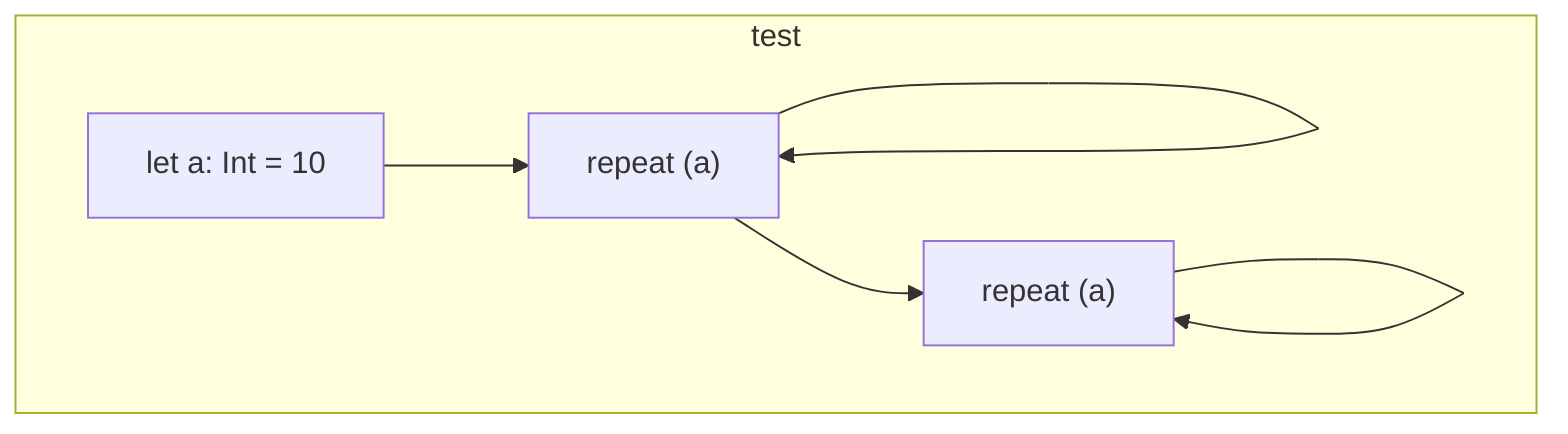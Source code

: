 graph TD
subgraph test
    test_141["let a: Int = 10"]
    test_142["repeat (a)"]
    test_145["repeat (a)"]
    test_141 --> test_142
    test_142 --> test_142
    test_142 --> test_145
    test_145 --> test_145
end